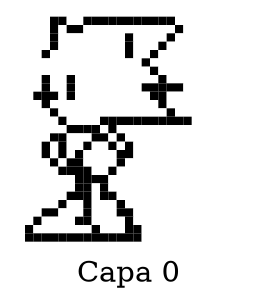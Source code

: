 graph G {
graph [dpi = 300.00 ];
node [shape=plaintext];
label="Capa 0";
some_node [
label=<
<table border="0" cellborder="0" cellspacing="0" width="100%" height="100%">
<tr>
  <td bgcolor="white" width="1" height="1"></td>
  <td bgcolor="white" width="1" height="1"></td>
  <td bgcolor="white" width="1" height="1"></td>
  <td bgcolor="#000000" width="1" height="1"></td>
  <td bgcolor="#000000" width="1" height="1"></td>
  <td bgcolor="white" width="1" height="1"></td>
  <td bgcolor="white" width="1" height="1"></td>
  <td bgcolor="#000000" width="1" height="1"></td>
  <td bgcolor="#000000" width="1" height="1"></td>
  <td bgcolor="#000000" width="1" height="1"></td>
  <td bgcolor="#000000" width="1" height="1"></td>
  <td bgcolor="#000000" width="1" height="1"></td>
  <td bgcolor="#000000" width="1" height="1"></td>
  <td bgcolor="#000000" width="1" height="1"></td>
  <td bgcolor="#000000" width="1" height="1"></td>
  <td bgcolor="#000000" width="1" height="1"></td>
  <td bgcolor="#000000" width="1" height="1"></td>
  <td bgcolor="#000000" width="1" height="1"></td>
  <td bgcolor="white" width="1" height="1"></td>
  <td bgcolor="white" width="1" height="1"></td>
</tr>
<tr>
  <td bgcolor="white" width="1" height="1"></td>
  <td bgcolor="white" width="1" height="1"></td>
  <td bgcolor="white" width="1" height="1"></td>
  <td bgcolor="#000000" width="1" height="1"></td>
  <td bgcolor="white" width="1" height="1"></td>
  <td bgcolor="#000000" width="1" height="1"></td>
  <td bgcolor="#000000" width="1" height="1"></td>
  <td bgcolor="white" width="1" height="1"></td>
  <td bgcolor="white" width="1" height="1"></td>
  <td bgcolor="white" width="1" height="1"></td>
  <td bgcolor="white" width="1" height="1"></td>
  <td bgcolor="white" width="1" height="1"></td>
  <td bgcolor="white" width="1" height="1"></td>
  <td bgcolor="white" width="1" height="1"></td>
  <td bgcolor="white" width="1" height="1"></td>
  <td bgcolor="white" width="1" height="1"></td>
  <td bgcolor="white" width="1" height="1"></td>
  <td bgcolor="white" width="1" height="1"></td>
  <td bgcolor="#000000" width="1" height="1"></td>
  <td bgcolor="white" width="1" height="1"></td>
</tr>
<tr>
  <td bgcolor="white" width="1" height="1"></td>
  <td bgcolor="white" width="1" height="1"></td>
  <td bgcolor="white" width="1" height="1"></td>
  <td bgcolor="#000000" width="1" height="1"></td>
  <td bgcolor="white" width="1" height="1"></td>
  <td bgcolor="white" width="1" height="1"></td>
  <td bgcolor="white" width="1" height="1"></td>
  <td bgcolor="white" width="1" height="1"></td>
  <td bgcolor="white" width="1" height="1"></td>
  <td bgcolor="white" width="1" height="1"></td>
  <td bgcolor="white" width="1" height="1"></td>
  <td bgcolor="white" width="1" height="1"></td>
  <td bgcolor="#000000" width="1" height="1"></td>
  <td bgcolor="white" width="1" height="1"></td>
  <td bgcolor="white" width="1" height="1"></td>
  <td bgcolor="white" width="1" height="1"></td>
  <td bgcolor="white" width="1" height="1"></td>
  <td bgcolor="#000000" width="1" height="1"></td>
  <td bgcolor="white" width="1" height="1"></td>
  <td bgcolor="white" width="1" height="1"></td>
</tr>
<tr>
  <td bgcolor="white" width="1" height="1"></td>
  <td bgcolor="white" width="1" height="1"></td>
  <td bgcolor="white" width="1" height="1"></td>
  <td bgcolor="#000000" width="1" height="1"></td>
  <td bgcolor="white" width="1" height="1"></td>
  <td bgcolor="white" width="1" height="1"></td>
  <td bgcolor="white" width="1" height="1"></td>
  <td bgcolor="white" width="1" height="1"></td>
  <td bgcolor="white" width="1" height="1"></td>
  <td bgcolor="white" width="1" height="1"></td>
  <td bgcolor="white" width="1" height="1"></td>
  <td bgcolor="white" width="1" height="1"></td>
  <td bgcolor="#000000" width="1" height="1"></td>
  <td bgcolor="white" width="1" height="1"></td>
  <td bgcolor="white" width="1" height="1"></td>
  <td bgcolor="white" width="1" height="1"></td>
  <td bgcolor="#000000" width="1" height="1"></td>
  <td bgcolor="white" width="1" height="1"></td>
  <td bgcolor="white" width="1" height="1"></td>
  <td bgcolor="white" width="1" height="1"></td>
</tr>
<tr>
  <td bgcolor="white" width="1" height="1"></td>
  <td bgcolor="white" width="1" height="1"></td>
  <td bgcolor="#000000" width="1" height="1"></td>
  <td bgcolor="white" width="1" height="1"></td>
  <td bgcolor="white" width="1" height="1"></td>
  <td bgcolor="white" width="1" height="1"></td>
  <td bgcolor="white" width="1" height="1"></td>
  <td bgcolor="white" width="1" height="1"></td>
  <td bgcolor="white" width="1" height="1"></td>
  <td bgcolor="white" width="1" height="1"></td>
  <td bgcolor="white" width="1" height="1"></td>
  <td bgcolor="white" width="1" height="1"></td>
  <td bgcolor="#000000" width="1" height="1"></td>
  <td bgcolor="white" width="1" height="1"></td>
  <td bgcolor="white" width="1" height="1"></td>
  <td bgcolor="#000000" width="1" height="1"></td>
  <td bgcolor="white" width="1" height="1"></td>
  <td bgcolor="white" width="1" height="1"></td>
  <td bgcolor="white" width="1" height="1"></td>
  <td bgcolor="white" width="1" height="1"></td>
</tr>
<tr>
  <td bgcolor="white" width="1" height="1"></td>
  <td bgcolor="white" width="1" height="1"></td>
  <td bgcolor="white" width="1" height="1"></td>
  <td bgcolor="white" width="1" height="1"></td>
  <td bgcolor="white" width="1" height="1"></td>
  <td bgcolor="white" width="1" height="1"></td>
  <td bgcolor="white" width="1" height="1"></td>
  <td bgcolor="white" width="1" height="1"></td>
  <td bgcolor="white" width="1" height="1"></td>
  <td bgcolor="white" width="1" height="1"></td>
  <td bgcolor="white" width="1" height="1"></td>
  <td bgcolor="white" width="1" height="1"></td>
  <td bgcolor="white" width="1" height="1"></td>
  <td bgcolor="white" width="1" height="1"></td>
  <td bgcolor="#000000" width="1" height="1"></td>
  <td bgcolor="white" width="1" height="1"></td>
  <td bgcolor="white" width="1" height="1"></td>
  <td bgcolor="white" width="1" height="1"></td>
  <td bgcolor="white" width="1" height="1"></td>
  <td bgcolor="white" width="1" height="1"></td>
</tr>
<tr>
  <td bgcolor="white" width="1" height="1"></td>
  <td bgcolor="white" width="1" height="1"></td>
  <td bgcolor="white" width="1" height="1"></td>
  <td bgcolor="white" width="1" height="1"></td>
  <td bgcolor="white" width="1" height="1"></td>
  <td bgcolor="white" width="1" height="1"></td>
  <td bgcolor="white" width="1" height="1"></td>
  <td bgcolor="white" width="1" height="1"></td>
  <td bgcolor="white" width="1" height="1"></td>
  <td bgcolor="white" width="1" height="1"></td>
  <td bgcolor="white" width="1" height="1"></td>
  <td bgcolor="white" width="1" height="1"></td>
  <td bgcolor="white" width="1" height="1"></td>
  <td bgcolor="white" width="1" height="1"></td>
  <td bgcolor="white" width="1" height="1"></td>
  <td bgcolor="#000000" width="1" height="1"></td>
  <td bgcolor="white" width="1" height="1"></td>
  <td bgcolor="white" width="1" height="1"></td>
  <td bgcolor="white" width="1" height="1"></td>
  <td bgcolor="white" width="1" height="1"></td>
</tr>
<tr>
  <td bgcolor="white" width="1" height="1"></td>
  <td bgcolor="white" width="1" height="1"></td>
  <td bgcolor="#000000" width="1" height="1"></td>
  <td bgcolor="white" width="1" height="1"></td>
  <td bgcolor="white" width="1" height="1"></td>
  <td bgcolor="#000000" width="1" height="1"></td>
  <td bgcolor="white" width="1" height="1"></td>
  <td bgcolor="white" width="1" height="1"></td>
  <td bgcolor="white" width="1" height="1"></td>
  <td bgcolor="white" width="1" height="1"></td>
  <td bgcolor="white" width="1" height="1"></td>
  <td bgcolor="white" width="1" height="1"></td>
  <td bgcolor="white" width="1" height="1"></td>
  <td bgcolor="white" width="1" height="1"></td>
  <td bgcolor="white" width="1" height="1"></td>
  <td bgcolor="white" width="1" height="1"></td>
  <td bgcolor="#000000" width="1" height="1"></td>
  <td bgcolor="white" width="1" height="1"></td>
  <td bgcolor="white" width="1" height="1"></td>
  <td bgcolor="white" width="1" height="1"></td>
</tr>
<tr>
  <td bgcolor="white" width="1" height="1"></td>
  <td bgcolor="white" width="1" height="1"></td>
  <td bgcolor="#000000" width="1" height="1"></td>
  <td bgcolor="white" width="1" height="1"></td>
  <td bgcolor="white" width="1" height="1"></td>
  <td bgcolor="#000000" width="1" height="1"></td>
  <td bgcolor="white" width="1" height="1"></td>
  <td bgcolor="white" width="1" height="1"></td>
  <td bgcolor="white" width="1" height="1"></td>
  <td bgcolor="white" width="1" height="1"></td>
  <td bgcolor="white" width="1" height="1"></td>
  <td bgcolor="white" width="1" height="1"></td>
  <td bgcolor="white" width="1" height="1"></td>
  <td bgcolor="white" width="1" height="1"></td>
  <td bgcolor="#000000" width="1" height="1"></td>
  <td bgcolor="#000000" width="1" height="1"></td>
  <td bgcolor="#000000" width="1" height="1"></td>
  <td bgcolor="#000000" width="1" height="1"></td>
  <td bgcolor="#000000" width="1" height="1"></td>
  <td bgcolor="white" width="1" height="1"></td>
</tr>
<tr>
  <td bgcolor="white" width="1" height="1"></td>
  <td bgcolor="#000000" width="1" height="1"></td>
  <td bgcolor="#000000" width="1" height="1"></td>
  <td bgcolor="#000000" width="1" height="1"></td>
  <td bgcolor="white" width="1" height="1"></td>
  <td bgcolor="#000000" width="1" height="1"></td>
  <td bgcolor="white" width="1" height="1"></td>
  <td bgcolor="white" width="1" height="1"></td>
  <td bgcolor="white" width="1" height="1"></td>
  <td bgcolor="white" width="1" height="1"></td>
  <td bgcolor="white" width="1" height="1"></td>
  <td bgcolor="white" width="1" height="1"></td>
  <td bgcolor="white" width="1" height="1"></td>
  <td bgcolor="white" width="1" height="1"></td>
  <td bgcolor="white" width="1" height="1"></td>
  <td bgcolor="#000000" width="1" height="1"></td>
  <td bgcolor="#000000" width="1" height="1"></td>
  <td bgcolor="white" width="1" height="1"></td>
  <td bgcolor="white" width="1" height="1"></td>
  <td bgcolor="white" width="1" height="1"></td>
</tr>
<tr>
  <td bgcolor="white" width="1" height="1"></td>
  <td bgcolor="white" width="1" height="1"></td>
  <td bgcolor="#000000" width="1" height="1"></td>
  <td bgcolor="white" width="1" height="1"></td>
  <td bgcolor="white" width="1" height="1"></td>
  <td bgcolor="white" width="1" height="1"></td>
  <td bgcolor="white" width="1" height="1"></td>
  <td bgcolor="white" width="1" height="1"></td>
  <td bgcolor="white" width="1" height="1"></td>
  <td bgcolor="white" width="1" height="1"></td>
  <td bgcolor="white" width="1" height="1"></td>
  <td bgcolor="white" width="1" height="1"></td>
  <td bgcolor="white" width="1" height="1"></td>
  <td bgcolor="white" width="1" height="1"></td>
  <td bgcolor="white" width="1" height="1"></td>
  <td bgcolor="white" width="1" height="1"></td>
  <td bgcolor="#000000" width="1" height="1"></td>
  <td bgcolor="white" width="1" height="1"></td>
  <td bgcolor="white" width="1" height="1"></td>
  <td bgcolor="white" width="1" height="1"></td>
</tr>
<tr>
  <td bgcolor="white" width="1" height="1"></td>
  <td bgcolor="white" width="1" height="1"></td>
  <td bgcolor="white" width="1" height="1"></td>
  <td bgcolor="#000000" width="1" height="1"></td>
  <td bgcolor="white" width="1" height="1"></td>
  <td bgcolor="white" width="1" height="1"></td>
  <td bgcolor="white" width="1" height="1"></td>
  <td bgcolor="white" width="1" height="1"></td>
  <td bgcolor="white" width="1" height="1"></td>
  <td bgcolor="white" width="1" height="1"></td>
  <td bgcolor="white" width="1" height="1"></td>
  <td bgcolor="white" width="1" height="1"></td>
  <td bgcolor="white" width="1" height="1"></td>
  <td bgcolor="white" width="1" height="1"></td>
  <td bgcolor="white" width="1" height="1"></td>
  <td bgcolor="white" width="1" height="1"></td>
  <td bgcolor="white" width="1" height="1"></td>
  <td bgcolor="#000000" width="1" height="1"></td>
  <td bgcolor="white" width="1" height="1"></td>
  <td bgcolor="white" width="1" height="1"></td>
</tr>
<tr>
  <td bgcolor="white" width="1" height="1"></td>
  <td bgcolor="white" width="1" height="1"></td>
  <td bgcolor="white" width="1" height="1"></td>
  <td bgcolor="white" width="1" height="1"></td>
  <td bgcolor="#000000" width="1" height="1"></td>
  <td bgcolor="white" width="1" height="1"></td>
  <td bgcolor="white" width="1" height="1"></td>
  <td bgcolor="white" width="1" height="1"></td>
  <td bgcolor="white" width="1" height="1"></td>
  <td bgcolor="#000000" width="1" height="1"></td>
  <td bgcolor="#000000" width="1" height="1"></td>
  <td bgcolor="#000000" width="1" height="1"></td>
  <td bgcolor="#000000" width="1" height="1"></td>
  <td bgcolor="#000000" width="1" height="1"></td>
  <td bgcolor="#000000" width="1" height="1"></td>
  <td bgcolor="#000000" width="1" height="1"></td>
  <td bgcolor="#000000" width="1" height="1"></td>
  <td bgcolor="#000000" width="1" height="1"></td>
  <td bgcolor="#000000" width="1" height="1"></td>
  <td bgcolor="#000000" width="1" height="1"></td>
</tr>
<tr>
  <td bgcolor="white" width="1" height="1"></td>
  <td bgcolor="white" width="1" height="1"></td>
  <td bgcolor="white" width="1" height="1"></td>
  <td bgcolor="white" width="1" height="1"></td>
  <td bgcolor="white" width="1" height="1"></td>
  <td bgcolor="#000000" width="1" height="1"></td>
  <td bgcolor="#000000" width="1" height="1"></td>
  <td bgcolor="#000000" width="1" height="1"></td>
  <td bgcolor="#000000" width="1" height="1"></td>
  <td bgcolor="white" width="1" height="1"></td>
  <td bgcolor="#000000" width="1" height="1"></td>
  <td bgcolor="white" width="1" height="1"></td>
  <td bgcolor="white" width="1" height="1"></td>
  <td bgcolor="white" width="1" height="1"></td>
  <td bgcolor="white" width="1" height="1"></td>
  <td bgcolor="white" width="1" height="1"></td>
  <td bgcolor="white" width="1" height="1"></td>
  <td bgcolor="white" width="1" height="1"></td>
  <td bgcolor="white" width="1" height="1"></td>
  <td bgcolor="white" width="1" height="1"></td>
</tr>
<tr>
  <td bgcolor="white" width="1" height="1"></td>
  <td bgcolor="white" width="1" height="1"></td>
  <td bgcolor="white" width="1" height="1"></td>
  <td bgcolor="#000000" width="1" height="1"></td>
  <td bgcolor="#000000" width="1" height="1"></td>
  <td bgcolor="white" width="1" height="1"></td>
  <td bgcolor="white" width="1" height="1"></td>
  <td bgcolor="white" width="1" height="1"></td>
  <td bgcolor="#000000" width="1" height="1"></td>
  <td bgcolor="#000000" width="1" height="1"></td>
  <td bgcolor="white" width="1" height="1"></td>
  <td bgcolor="#000000" width="1" height="1"></td>
  <td bgcolor="white" width="1" height="1"></td>
  <td bgcolor="white" width="1" height="1"></td>
  <td bgcolor="white" width="1" height="1"></td>
  <td bgcolor="white" width="1" height="1"></td>
  <td bgcolor="white" width="1" height="1"></td>
  <td bgcolor="white" width="1" height="1"></td>
  <td bgcolor="white" width="1" height="1"></td>
  <td bgcolor="white" width="1" height="1"></td>
</tr>
<tr>
  <td bgcolor="white" width="1" height="1"></td>
  <td bgcolor="white" width="1" height="1"></td>
  <td bgcolor="#000000" width="1" height="1"></td>
  <td bgcolor="white" width="1" height="1"></td>
  <td bgcolor="#000000" width="1" height="1"></td>
  <td bgcolor="white" width="1" height="1"></td>
  <td bgcolor="white" width="1" height="1"></td>
  <td bgcolor="#000000" width="1" height="1"></td>
  <td bgcolor="white" width="1" height="1"></td>
  <td bgcolor="white" width="1" height="1"></td>
  <td bgcolor="#000000" width="1" height="1"></td>
  <td bgcolor="white" width="1" height="1"></td>
  <td bgcolor="#000000" width="1" height="1"></td>
  <td bgcolor="white" width="1" height="1"></td>
  <td bgcolor="white" width="1" height="1"></td>
  <td bgcolor="white" width="1" height="1"></td>
  <td bgcolor="white" width="1" height="1"></td>
  <td bgcolor="white" width="1" height="1"></td>
  <td bgcolor="white" width="1" height="1"></td>
  <td bgcolor="white" width="1" height="1"></td>
</tr>
<tr>
  <td bgcolor="white" width="1" height="1"></td>
  <td bgcolor="white" width="1" height="1"></td>
  <td bgcolor="#000000" width="1" height="1"></td>
  <td bgcolor="white" width="1" height="1"></td>
  <td bgcolor="#000000" width="1" height="1"></td>
  <td bgcolor="white" width="1" height="1"></td>
  <td bgcolor="#000000" width="1" height="1"></td>
  <td bgcolor="white" width="1" height="1"></td>
  <td bgcolor="white" width="1" height="1"></td>
  <td bgcolor="white" width="1" height="1"></td>
  <td bgcolor="white" width="1" height="1"></td>
  <td bgcolor="#000000" width="1" height="1"></td>
  <td bgcolor="#000000" width="1" height="1"></td>
  <td bgcolor="white" width="1" height="1"></td>
  <td bgcolor="white" width="1" height="1"></td>
  <td bgcolor="white" width="1" height="1"></td>
  <td bgcolor="white" width="1" height="1"></td>
  <td bgcolor="white" width="1" height="1"></td>
  <td bgcolor="white" width="1" height="1"></td>
  <td bgcolor="white" width="1" height="1"></td>
</tr>
<tr>
  <td bgcolor="white" width="1" height="1"></td>
  <td bgcolor="white" width="1" height="1"></td>
  <td bgcolor="white" width="1" height="1"></td>
  <td bgcolor="#000000" width="1" height="1"></td>
  <td bgcolor="white" width="1" height="1"></td>
  <td bgcolor="#000000" width="1" height="1"></td>
  <td bgcolor="#000000" width="1" height="1"></td>
  <td bgcolor="white" width="1" height="1"></td>
  <td bgcolor="white" width="1" height="1"></td>
  <td bgcolor="white" width="1" height="1"></td>
  <td bgcolor="white" width="1" height="1"></td>
  <td bgcolor="#000000" width="1" height="1"></td>
  <td bgcolor="white" width="1" height="1"></td>
  <td bgcolor="white" width="1" height="1"></td>
  <td bgcolor="white" width="1" height="1"></td>
  <td bgcolor="white" width="1" height="1"></td>
  <td bgcolor="white" width="1" height="1"></td>
  <td bgcolor="white" width="1" height="1"></td>
  <td bgcolor="white" width="1" height="1"></td>
  <td bgcolor="white" width="1" height="1"></td>
</tr>
<tr>
  <td bgcolor="white" width="1" height="1"></td>
  <td bgcolor="white" width="1" height="1"></td>
  <td bgcolor="white" width="1" height="1"></td>
  <td bgcolor="white" width="1" height="1"></td>
  <td bgcolor="#000000" width="1" height="1"></td>
  <td bgcolor="#000000" width="1" height="1"></td>
  <td bgcolor="#000000" width="1" height="1"></td>
  <td bgcolor="#000000" width="1" height="1"></td>
  <td bgcolor="white" width="1" height="1"></td>
  <td bgcolor="white" width="1" height="1"></td>
  <td bgcolor="#000000" width="1" height="1"></td>
  <td bgcolor="white" width="1" height="1"></td>
  <td bgcolor="white" width="1" height="1"></td>
  <td bgcolor="white" width="1" height="1"></td>
  <td bgcolor="white" width="1" height="1"></td>
  <td bgcolor="white" width="1" height="1"></td>
  <td bgcolor="white" width="1" height="1"></td>
  <td bgcolor="white" width="1" height="1"></td>
  <td bgcolor="white" width="1" height="1"></td>
  <td bgcolor="white" width="1" height="1"></td>
</tr>
<tr>
  <td bgcolor="white" width="1" height="1"></td>
  <td bgcolor="white" width="1" height="1"></td>
  <td bgcolor="white" width="1" height="1"></td>
  <td bgcolor="white" width="1" height="1"></td>
  <td bgcolor="white" width="1" height="1"></td>
  <td bgcolor="white" width="1" height="1"></td>
  <td bgcolor="#000000" width="1" height="1"></td>
  <td bgcolor="#000000" width="1" height="1"></td>
  <td bgcolor="#000000" width="1" height="1"></td>
  <td bgcolor="#000000" width="1" height="1"></td>
  <td bgcolor="white" width="1" height="1"></td>
  <td bgcolor="white" width="1" height="1"></td>
  <td bgcolor="white" width="1" height="1"></td>
  <td bgcolor="white" width="1" height="1"></td>
  <td bgcolor="white" width="1" height="1"></td>
  <td bgcolor="white" width="1" height="1"></td>
  <td bgcolor="white" width="1" height="1"></td>
  <td bgcolor="white" width="1" height="1"></td>
  <td bgcolor="white" width="1" height="1"></td>
  <td bgcolor="white" width="1" height="1"></td>
</tr>
<tr>
  <td bgcolor="white" width="1" height="1"></td>
  <td bgcolor="white" width="1" height="1"></td>
  <td bgcolor="white" width="1" height="1"></td>
  <td bgcolor="white" width="1" height="1"></td>
  <td bgcolor="white" width="1" height="1"></td>
  <td bgcolor="white" width="1" height="1"></td>
  <td bgcolor="#000000" width="1" height="1"></td>
  <td bgcolor="#000000" width="1" height="1"></td>
  <td bgcolor="white" width="1" height="1"></td>
  <td bgcolor="#000000" width="1" height="1"></td>
  <td bgcolor="white" width="1" height="1"></td>
  <td bgcolor="white" width="1" height="1"></td>
  <td bgcolor="white" width="1" height="1"></td>
  <td bgcolor="white" width="1" height="1"></td>
  <td bgcolor="white" width="1" height="1"></td>
  <td bgcolor="white" width="1" height="1"></td>
  <td bgcolor="white" width="1" height="1"></td>
  <td bgcolor="white" width="1" height="1"></td>
  <td bgcolor="white" width="1" height="1"></td>
  <td bgcolor="white" width="1" height="1"></td>
</tr>
<tr>
  <td bgcolor="white" width="1" height="1"></td>
  <td bgcolor="white" width="1" height="1"></td>
  <td bgcolor="white" width="1" height="1"></td>
  <td bgcolor="white" width="1" height="1"></td>
  <td bgcolor="white" width="1" height="1"></td>
  <td bgcolor="#000000" width="1" height="1"></td>
  <td bgcolor="#000000" width="1" height="1"></td>
  <td bgcolor="#000000" width="1" height="1"></td>
  <td bgcolor="white" width="1" height="1"></td>
  <td bgcolor="#000000" width="1" height="1"></td>
  <td bgcolor="#000000" width="1" height="1"></td>
  <td bgcolor="white" width="1" height="1"></td>
  <td bgcolor="white" width="1" height="1"></td>
  <td bgcolor="white" width="1" height="1"></td>
  <td bgcolor="white" width="1" height="1"></td>
  <td bgcolor="white" width="1" height="1"></td>
  <td bgcolor="white" width="1" height="1"></td>
  <td bgcolor="white" width="1" height="1"></td>
  <td bgcolor="white" width="1" height="1"></td>
  <td bgcolor="white" width="1" height="1"></td>
</tr>
<tr>
  <td bgcolor="white" width="1" height="1"></td>
  <td bgcolor="white" width="1" height="1"></td>
  <td bgcolor="white" width="1" height="1"></td>
  <td bgcolor="white" width="1" height="1"></td>
  <td bgcolor="#000000" width="1" height="1"></td>
  <td bgcolor="white" width="1" height="1"></td>
  <td bgcolor="white" width="1" height="1"></td>
  <td bgcolor="#000000" width="1" height="1"></td>
  <td bgcolor="white" width="1" height="1"></td>
  <td bgcolor="white" width="1" height="1"></td>
  <td bgcolor="white" width="1" height="1"></td>
  <td bgcolor="#000000" width="1" height="1"></td>
  <td bgcolor="white" width="1" height="1"></td>
  <td bgcolor="white" width="1" height="1"></td>
  <td bgcolor="white" width="1" height="1"></td>
  <td bgcolor="white" width="1" height="1"></td>
  <td bgcolor="white" width="1" height="1"></td>
  <td bgcolor="white" width="1" height="1"></td>
  <td bgcolor="white" width="1" height="1"></td>
  <td bgcolor="white" width="1" height="1"></td>
</tr>
<tr>
  <td bgcolor="white" width="1" height="1"></td>
  <td bgcolor="white" width="1" height="1"></td>
  <td bgcolor="#000000" width="1" height="1"></td>
  <td bgcolor="#000000" width="1" height="1"></td>
  <td bgcolor="white" width="1" height="1"></td>
  <td bgcolor="white" width="1" height="1"></td>
  <td bgcolor="white" width="1" height="1"></td>
  <td bgcolor="#000000" width="1" height="1"></td>
  <td bgcolor="white" width="1" height="1"></td>
  <td bgcolor="white" width="1" height="1"></td>
  <td bgcolor="white" width="1" height="1"></td>
  <td bgcolor="#000000" width="1" height="1"></td>
  <td bgcolor="#000000" width="1" height="1"></td>
  <td bgcolor="white" width="1" height="1"></td>
  <td bgcolor="white" width="1" height="1"></td>
  <td bgcolor="white" width="1" height="1"></td>
  <td bgcolor="white" width="1" height="1"></td>
  <td bgcolor="white" width="1" height="1"></td>
  <td bgcolor="white" width="1" height="1"></td>
  <td bgcolor="white" width="1" height="1"></td>
</tr>
<tr>
  <td bgcolor="white" width="1" height="1"></td>
  <td bgcolor="#000000" width="1" height="1"></td>
  <td bgcolor="white" width="1" height="1"></td>
  <td bgcolor="white" width="1" height="1"></td>
  <td bgcolor="white" width="1" height="1"></td>
  <td bgcolor="white" width="1" height="1"></td>
  <td bgcolor="#000000" width="1" height="1"></td>
  <td bgcolor="#000000" width="1" height="1"></td>
  <td bgcolor="white" width="1" height="1"></td>
  <td bgcolor="white" width="1" height="1"></td>
  <td bgcolor="white" width="1" height="1"></td>
  <td bgcolor="white" width="1" height="1"></td>
  <td bgcolor="#000000" width="1" height="1"></td>
  <td bgcolor="white" width="1" height="1"></td>
  <td bgcolor="white" width="1" height="1"></td>
  <td bgcolor="white" width="1" height="1"></td>
  <td bgcolor="white" width="1" height="1"></td>
  <td bgcolor="white" width="1" height="1"></td>
  <td bgcolor="white" width="1" height="1"></td>
  <td bgcolor="white" width="1" height="1"></td>
</tr>
<tr>
  <td bgcolor="#000000" width="1" height="1"></td>
  <td bgcolor="white" width="1" height="1"></td>
  <td bgcolor="white" width="1" height="1"></td>
  <td bgcolor="white" width="1" height="1"></td>
  <td bgcolor="white" width="1" height="1"></td>
  <td bgcolor="white" width="1" height="1"></td>
  <td bgcolor="white" width="1" height="1"></td>
  <td bgcolor="white" width="1" height="1"></td>
  <td bgcolor="#000000" width="1" height="1"></td>
  <td bgcolor="white" width="1" height="1"></td>
  <td bgcolor="white" width="1" height="1"></td>
  <td bgcolor="white" width="1" height="1"></td>
  <td bgcolor="#000000" width="1" height="1"></td>
  <td bgcolor="#000000" width="1" height="1"></td>
  <td bgcolor="white" width="1" height="1"></td>
  <td bgcolor="white" width="1" height="1"></td>
  <td bgcolor="white" width="1" height="1"></td>
  <td bgcolor="white" width="1" height="1"></td>
  <td bgcolor="white" width="1" height="1"></td>
  <td bgcolor="white" width="1" height="1"></td>
</tr>
<tr>
  <td bgcolor="#000000" width="1" height="1"></td>
  <td bgcolor="#000000" width="1" height="1"></td>
  <td bgcolor="#000000" width="1" height="1"></td>
  <td bgcolor="#000000" width="1" height="1"></td>
  <td bgcolor="#000000" width="1" height="1"></td>
  <td bgcolor="#000000" width="1" height="1"></td>
  <td bgcolor="#000000" width="1" height="1"></td>
  <td bgcolor="#000000" width="1" height="1"></td>
  <td bgcolor="#000000" width="1" height="1"></td>
  <td bgcolor="#000000" width="1" height="1"></td>
  <td bgcolor="#000000" width="1" height="1"></td>
  <td bgcolor="#000000" width="1" height="1"></td>
  <td bgcolor="#000000" width="1" height="1"></td>
  <td bgcolor="#000000" width="1" height="1"></td>
  <td bgcolor="white" width="1" height="1"></td>
  <td bgcolor="white" width="1" height="1"></td>
  <td bgcolor="white" width="1" height="1"></td>
  <td bgcolor="white" width="1" height="1"></td>
  <td bgcolor="white" width="1" height="1"></td>
  <td bgcolor="white" width="1" height="1"></td>
</tr>
</table>>
];
}